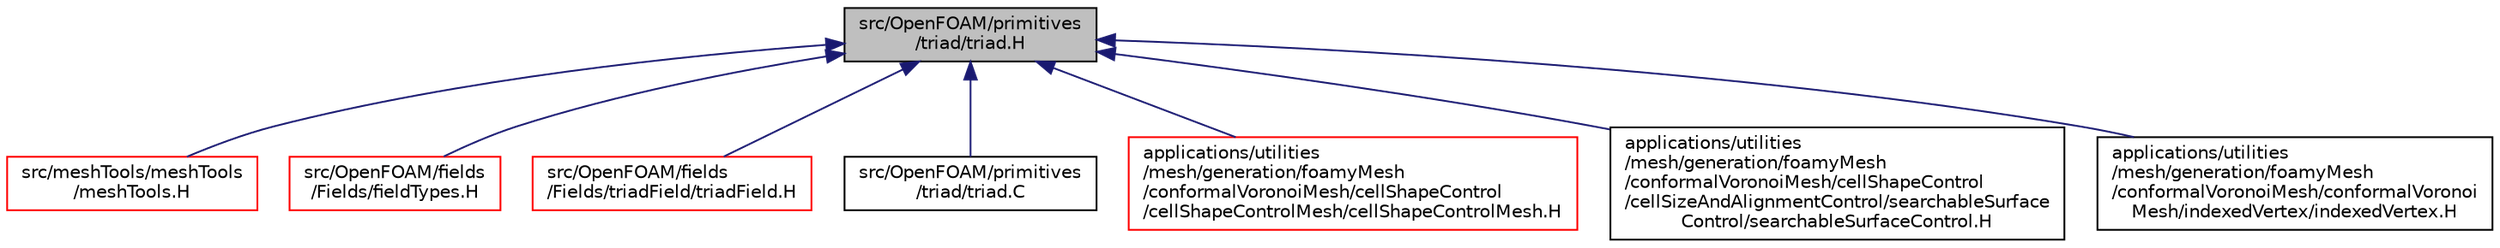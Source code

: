 digraph "src/OpenFOAM/primitives/triad/triad.H"
{
  bgcolor="transparent";
  edge [fontname="Helvetica",fontsize="10",labelfontname="Helvetica",labelfontsize="10"];
  node [fontname="Helvetica",fontsize="10",shape=record];
  Node1 [label="src/OpenFOAM/primitives\l/triad/triad.H",height=0.2,width=0.4,color="black", fillcolor="grey75", style="filled", fontcolor="black"];
  Node1 -> Node2 [dir="back",color="midnightblue",fontsize="10",style="solid",fontname="Helvetica"];
  Node2 [label="src/meshTools/meshTools\l/meshTools.H",height=0.2,width=0.4,color="red",URL="$a07625.html"];
  Node1 -> Node3 [dir="back",color="midnightblue",fontsize="10",style="solid",fontname="Helvetica"];
  Node3 [label="src/OpenFOAM/fields\l/Fields/fieldTypes.H",height=0.2,width=0.4,color="red",URL="$a08280.html",tooltip="Include the header files for all the primitive types that Fields are instantiated for..."];
  Node1 -> Node4 [dir="back",color="midnightblue",fontsize="10",style="solid",fontname="Helvetica"];
  Node4 [label="src/OpenFOAM/fields\l/Fields/triadField/triadField.H",height=0.2,width=0.4,color="red",URL="$a08327.html"];
  Node1 -> Node5 [dir="back",color="midnightblue",fontsize="10",style="solid",fontname="Helvetica"];
  Node5 [label="src/OpenFOAM/primitives\l/triad/triad.C",height=0.2,width=0.4,color="black",URL="$a09389.html"];
  Node1 -> Node6 [dir="back",color="midnightblue",fontsize="10",style="solid",fontname="Helvetica"];
  Node6 [label="applications/utilities\l/mesh/generation/foamyMesh\l/conformalVoronoiMesh/cellShapeControl\l/cellShapeControlMesh/cellShapeControlMesh.H",height=0.2,width=0.4,color="red",URL="$a04134.html"];
  Node1 -> Node7 [dir="back",color="midnightblue",fontsize="10",style="solid",fontname="Helvetica"];
  Node7 [label="applications/utilities\l/mesh/generation/foamyMesh\l/conformalVoronoiMesh/cellShapeControl\l/cellSizeAndAlignmentControl/searchableSurface\lControl/searchableSurfaceControl.H",height=0.2,width=0.4,color="black",URL="$a04143.html"];
  Node1 -> Node8 [dir="back",color="midnightblue",fontsize="10",style="solid",fontname="Helvetica"];
  Node8 [label="applications/utilities\l/mesh/generation/foamyMesh\l/conformalVoronoiMesh/conformalVoronoi\lMesh/indexedVertex/indexedVertex.H",height=0.2,width=0.4,color="black",URL="$a04197.html"];
}
